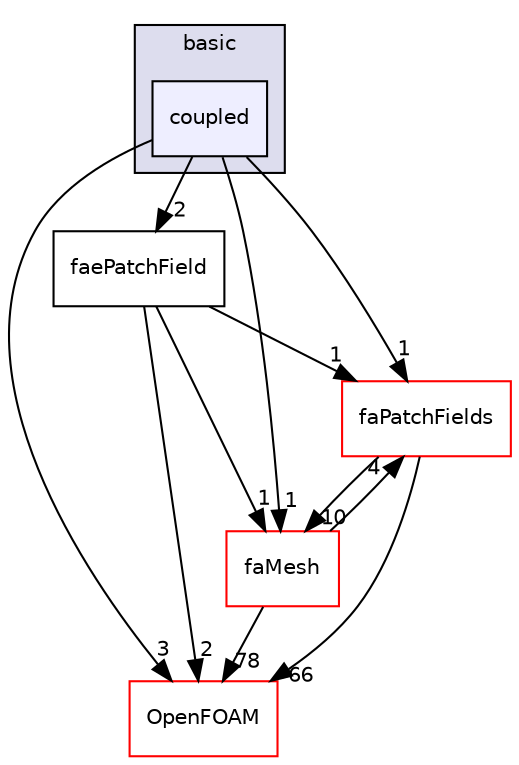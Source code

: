 digraph "src/finiteArea/fields/faePatchFields/basic/coupled" {
  bgcolor=transparent;
  compound=true
  node [ fontsize="10", fontname="Helvetica"];
  edge [ labelfontsize="10", labelfontname="Helvetica"];
  subgraph clusterdir_9a9f627b286188d2cd1baa0c83c91946 {
    graph [ bgcolor="#ddddee", pencolor="black", label="basic" fontname="Helvetica", fontsize="10", URL="dir_9a9f627b286188d2cd1baa0c83c91946.html"]
  dir_24993add614e4c5e6518a3c809f591c6 [shape=box, label="coupled", style="filled", fillcolor="#eeeeff", pencolor="black", URL="dir_24993add614e4c5e6518a3c809f591c6.html"];
  }
  dir_89f267ce19ccb856c83f45a6dc92ab14 [shape=box label="faePatchField" URL="dir_89f267ce19ccb856c83f45a6dc92ab14.html"];
  dir_c5473ff19b20e6ec4dfe5c310b3778a8 [shape=box label="OpenFOAM" color="red" URL="dir_c5473ff19b20e6ec4dfe5c310b3778a8.html"];
  dir_2ab18c7cf3ac70392000d64dbb3a76b5 [shape=box label="faPatchFields" color="red" URL="dir_2ab18c7cf3ac70392000d64dbb3a76b5.html"];
  dir_f14612db68a06d13a87d37d60dc895d5 [shape=box label="faMesh" color="red" URL="dir_f14612db68a06d13a87d37d60dc895d5.html"];
  dir_24993add614e4c5e6518a3c809f591c6->dir_89f267ce19ccb856c83f45a6dc92ab14 [headlabel="2", labeldistance=1.5 headhref="dir_000740_000748.html"];
  dir_24993add614e4c5e6518a3c809f591c6->dir_c5473ff19b20e6ec4dfe5c310b3778a8 [headlabel="3", labeldistance=1.5 headhref="dir_000740_002151.html"];
  dir_24993add614e4c5e6518a3c809f591c6->dir_2ab18c7cf3ac70392000d64dbb3a76b5 [headlabel="1", labeldistance=1.5 headhref="dir_000740_000749.html"];
  dir_24993add614e4c5e6518a3c809f591c6->dir_f14612db68a06d13a87d37d60dc895d5 [headlabel="1", labeldistance=1.5 headhref="dir_000740_000719.html"];
  dir_89f267ce19ccb856c83f45a6dc92ab14->dir_c5473ff19b20e6ec4dfe5c310b3778a8 [headlabel="2", labeldistance=1.5 headhref="dir_000748_002151.html"];
  dir_89f267ce19ccb856c83f45a6dc92ab14->dir_2ab18c7cf3ac70392000d64dbb3a76b5 [headlabel="1", labeldistance=1.5 headhref="dir_000748_000749.html"];
  dir_89f267ce19ccb856c83f45a6dc92ab14->dir_f14612db68a06d13a87d37d60dc895d5 [headlabel="1", labeldistance=1.5 headhref="dir_000748_000719.html"];
  dir_2ab18c7cf3ac70392000d64dbb3a76b5->dir_c5473ff19b20e6ec4dfe5c310b3778a8 [headlabel="66", labeldistance=1.5 headhref="dir_000749_002151.html"];
  dir_2ab18c7cf3ac70392000d64dbb3a76b5->dir_f14612db68a06d13a87d37d60dc895d5 [headlabel="10", labeldistance=1.5 headhref="dir_000749_000719.html"];
  dir_f14612db68a06d13a87d37d60dc895d5->dir_c5473ff19b20e6ec4dfe5c310b3778a8 [headlabel="78", labeldistance=1.5 headhref="dir_000719_002151.html"];
  dir_f14612db68a06d13a87d37d60dc895d5->dir_2ab18c7cf3ac70392000d64dbb3a76b5 [headlabel="4", labeldistance=1.5 headhref="dir_000719_000749.html"];
}
